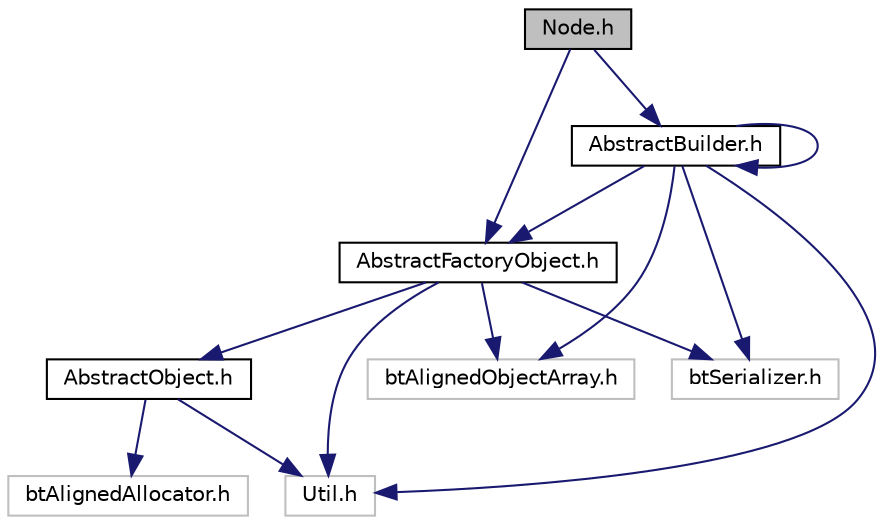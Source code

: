 digraph "Node.h"
{
  edge [fontname="Helvetica",fontsize="10",labelfontname="Helvetica",labelfontsize="10"];
  node [fontname="Helvetica",fontsize="10",shape=record];
  Node1 [label="Node.h",height=0.2,width=0.4,color="black", fillcolor="grey75", style="filled", fontcolor="black"];
  Node1 -> Node2 [color="midnightblue",fontsize="10",style="solid"];
  Node2 [label="AbstractFactoryObject.h",height=0.2,width=0.4,color="black", fillcolor="white", style="filled",URL="$_abstract_factory_object_8h.html"];
  Node2 -> Node3 [color="midnightblue",fontsize="10",style="solid"];
  Node3 [label="btAlignedObjectArray.h",height=0.2,width=0.4,color="grey75", fillcolor="white", style="filled"];
  Node2 -> Node4 [color="midnightblue",fontsize="10",style="solid"];
  Node4 [label="AbstractObject.h",height=0.2,width=0.4,color="black", fillcolor="white", style="filled",URL="$_abstract_object_8h.html"];
  Node4 -> Node5 [color="midnightblue",fontsize="10",style="solid"];
  Node5 [label="Util.h",height=0.2,width=0.4,color="grey75", fillcolor="white", style="filled"];
  Node4 -> Node6 [color="midnightblue",fontsize="10",style="solid"];
  Node6 [label="btAlignedAllocator.h",height=0.2,width=0.4,color="grey75", fillcolor="white", style="filled"];
  Node2 -> Node5 [color="midnightblue",fontsize="10",style="solid"];
  Node2 -> Node7 [color="midnightblue",fontsize="10",style="solid"];
  Node7 [label="btSerializer.h",height=0.2,width=0.4,color="grey75", fillcolor="white", style="filled"];
  Node1 -> Node8 [color="midnightblue",fontsize="10",style="solid"];
  Node8 [label="AbstractBuilder.h",height=0.2,width=0.4,color="black", fillcolor="white", style="filled",URL="$_abstract_builder_8h.html"];
  Node8 -> Node3 [color="midnightblue",fontsize="10",style="solid"];
  Node8 -> Node5 [color="midnightblue",fontsize="10",style="solid"];
  Node8 -> Node2 [color="midnightblue",fontsize="10",style="solid"];
  Node8 -> Node7 [color="midnightblue",fontsize="10",style="solid"];
  Node8 -> Node8 [color="midnightblue",fontsize="10",style="solid"];
}
